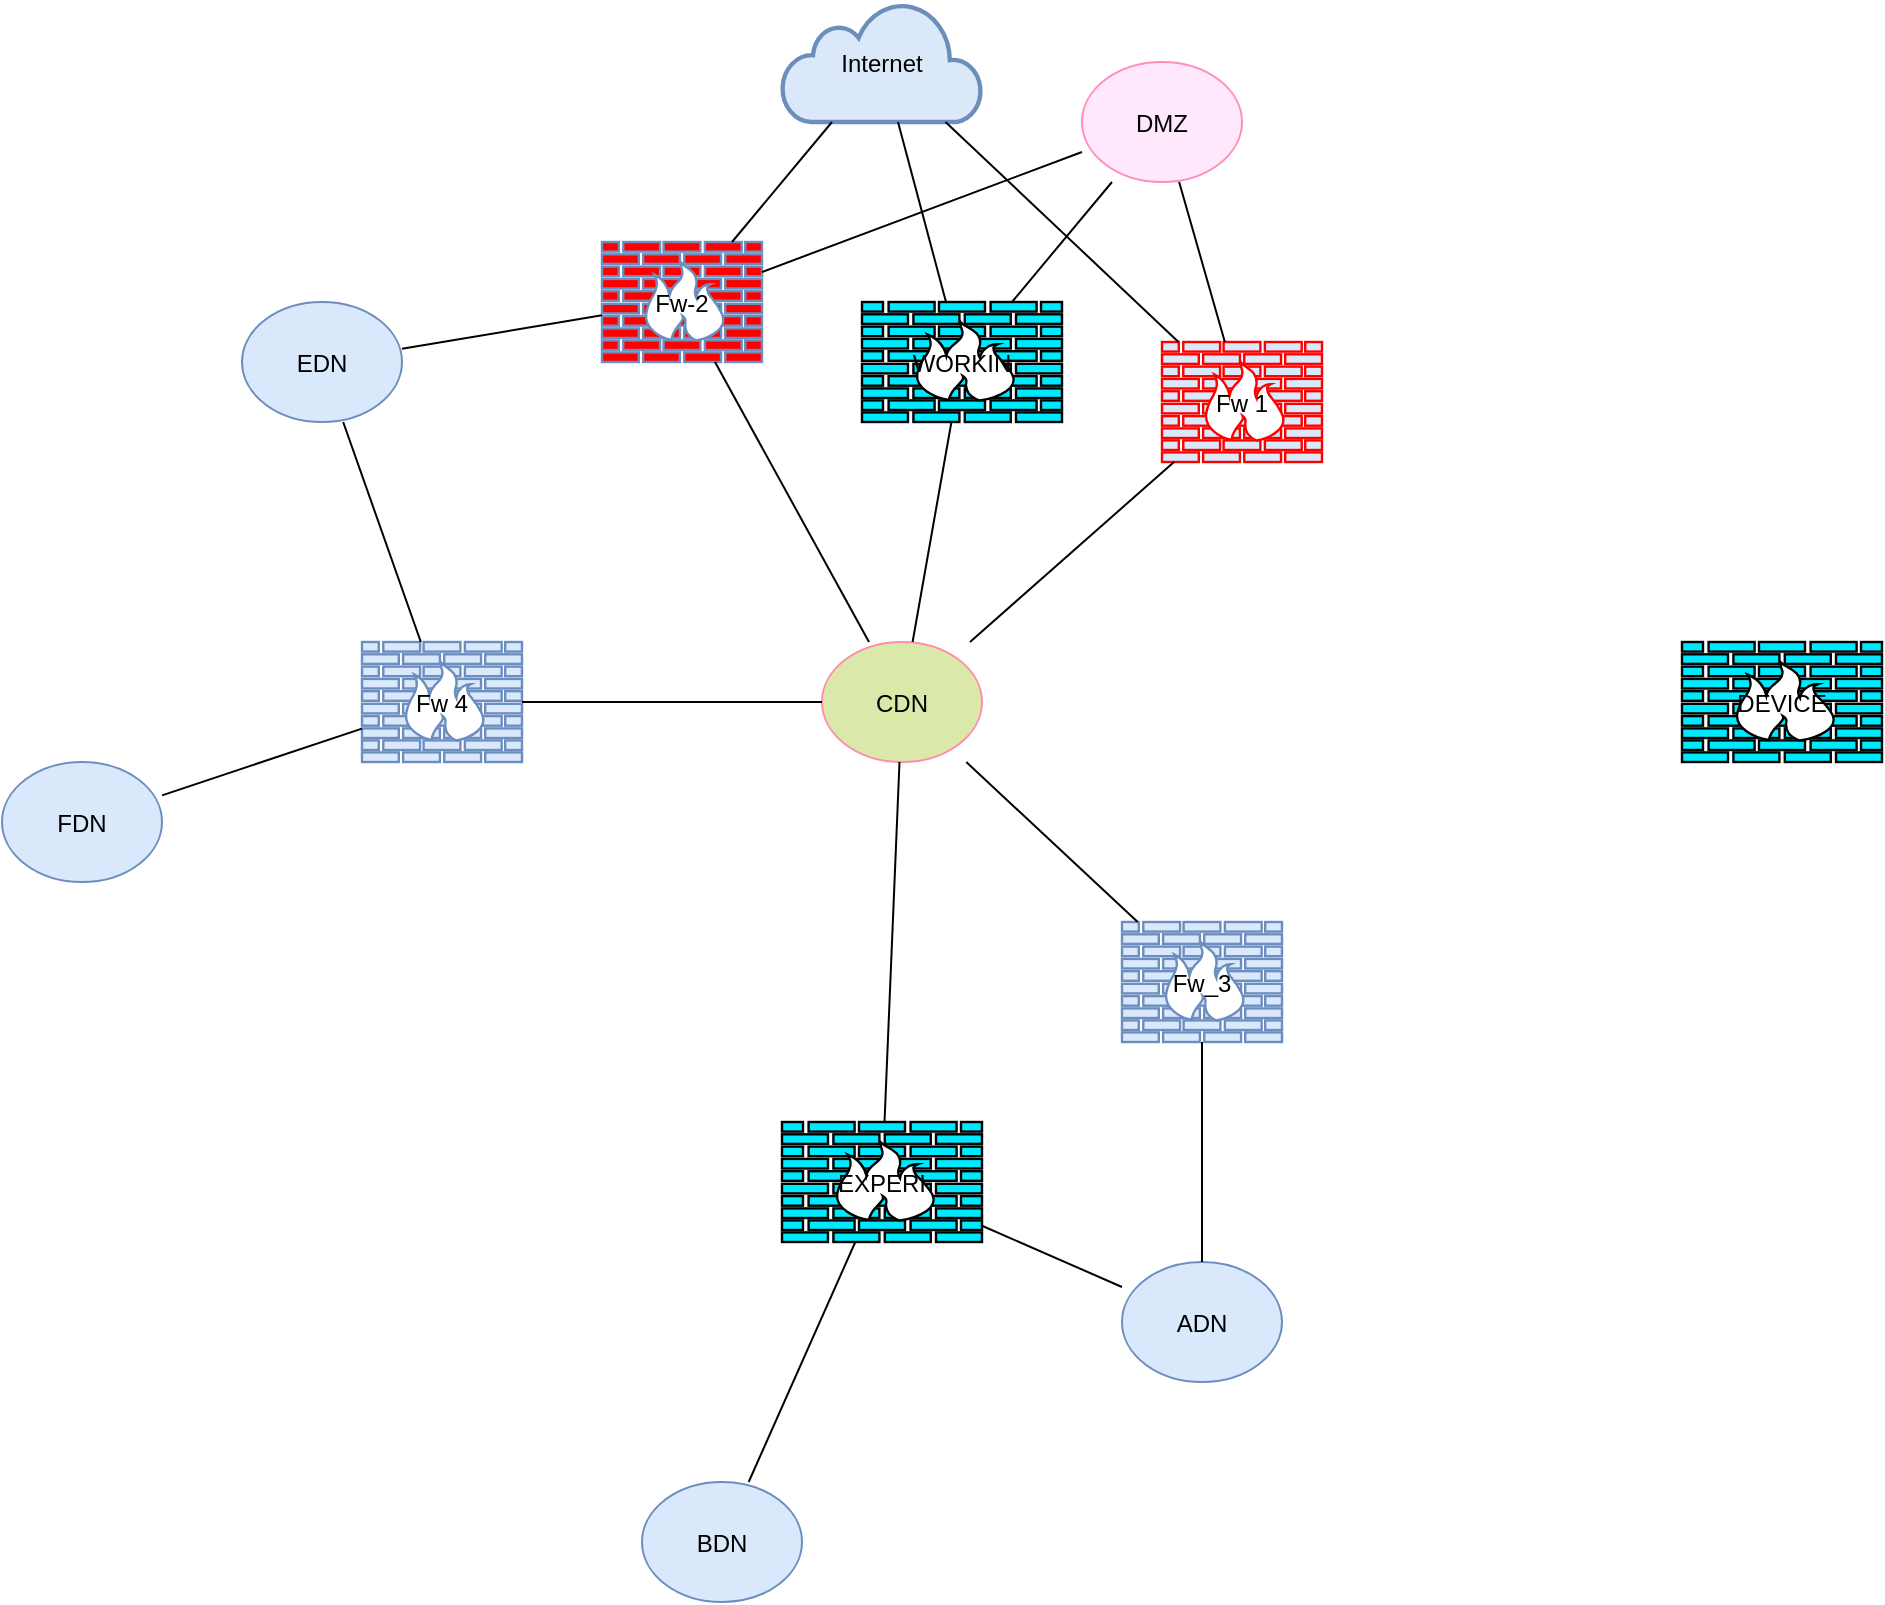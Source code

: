 <mxfile version="13.0.3" type="device"><diagram id="yZgxjb2l4Iv_dVyOVF1v" name="Page-1"><mxGraphModel dx="1324" dy="1164" grid="1" gridSize="10" guides="1" tooltips="1" connect="1" arrows="1" fold="1" page="1" pageScale="1" pageWidth="1169" pageHeight="827" math="0" shadow="0"><root><mxCell id="0"/><mxCell id="1" parent="0"/><UserObject label="%node%" node="Fw 1" placeholders="1" id="C54ru9-urPXhL3qcpIsw-399"><mxCell style="shape=mxgraph.networks.firewall;rounded=1;fillColor=#dae8fc;strokeColor=#ff0000;" vertex="1" parent="1"><mxGeometry x="600" y="190" width="80" height="60" as="geometry"/></mxCell></UserObject><UserObject label="%node%" node="Fw-2" placeholders="1" id="C54ru9-urPXhL3qcpIsw-400"><mxCell style="shape=mxgraph.networks.firewall;rounded=1;fillColor=#ff0000;strokeColor=#6c8ebf;" vertex="1" parent="1"><mxGeometry x="320" y="140" width="80" height="60" as="geometry"/></mxCell></UserObject><UserObject label="%node%" node="Fw_3" placeholders="1" id="C54ru9-urPXhL3qcpIsw-401"><mxCell style="shape=mxgraph.networks.firewall;rounded=1;fillColor=#dae8fc;strokeColor=#6c8ebf;" vertex="1" parent="1"><mxGeometry x="580" y="480" width="80" height="60" as="geometry"/></mxCell></UserObject><UserObject label="%node%" node="Fw 4" placeholders="1" id="C54ru9-urPXhL3qcpIsw-402"><mxCell style="shape=mxgraph.networks.firewall;rounded=1;fillColor=#dae8fc;strokeColor=#6c8ebf;" vertex="1" parent="1"><mxGeometry x="200" y="340" width="80" height="60" as="geometry"/></mxCell></UserObject><UserObject label="%node%" node="Internet" placeholders="1" id="C54ru9-urPXhL3qcpIsw-403"><mxCell style="shape=mxgraph.networks.cloud;rounded=1;fillColor=#dae8fa;strokeColor=#6c8eba;" vertex="1" parent="1"><mxGeometry x="410" y="20" width="100" height="60" as="geometry"/></mxCell></UserObject><UserObject label="%node%" node="ADN" placeholders="1" id="C54ru9-urPXhL3qcpIsw-404"><mxCell style="shape=ellipse;rounded=1;fillColor=#dae8fc;strokeColor=#6c8ebf;" vertex="1" parent="1"><mxGeometry x="580" y="650" width="80" height="60" as="geometry"/></mxCell></UserObject><UserObject label="%node%" node="BDN" placeholders="1" id="C54ru9-urPXhL3qcpIsw-405"><mxCell style="shape=ellipse;rounded=1;fillColor=#dae8fc;strokeColor=#6c8ebf;" vertex="1" parent="1"><mxGeometry x="340" y="760" width="80" height="60" as="geometry"/></mxCell></UserObject><UserObject label="%node%" node="CDN" placeholders="1" id="C54ru9-urPXhL3qcpIsw-406"><mxCell style="shape=ellipse;rounded=1;fillColor=#dae8aa;strokeColor=#ff8eaa;" vertex="1" parent="1"><mxGeometry x="430" y="340" width="80" height="60" as="geometry"/></mxCell></UserObject><UserObject label="%node%" node="DMZ" placeholders="1" id="C54ru9-urPXhL3qcpIsw-407"><mxCell style="shape=ellipse;rounded=1;fillColor=#ffe8fc;strokeColor=#ff8ebf;" vertex="1" parent="1"><mxGeometry x="560" y="50" width="80" height="60" as="geometry"/></mxCell></UserObject><UserObject label="%node%" node="EDN" placeholders="1" id="C54ru9-urPXhL3qcpIsw-408"><mxCell style="shape=ellipse;rounded=1;fillColor=#dae8fc;strokeColor=#6c8eba;" vertex="1" parent="1"><mxGeometry x="140" y="170" width="80" height="60" as="geometry"/></mxCell></UserObject><UserObject label="%node%" node="FDN" placeholders="1" id="C54ru9-urPXhL3qcpIsw-409"><mxCell style="shape=ellipse;rounded=1;fillColor=#dae8fc;strokeColor=#6c8ebf;" vertex="1" parent="1"><mxGeometry x="20" y="400" width="80" height="60" as="geometry"/></mxCell></UserObject><UserObject label="%node%" node="EXPERI" placeholders="1" id="C54ru9-urPXhL3qcpIsw-410"><mxCell style="shape=mxgraph.networks.firewall;rounded=1;fillColor=#00e8fc;strokeColor=#000000;" vertex="1" parent="1"><mxGeometry x="410" y="580" width="100" height="60" as="geometry"/></mxCell></UserObject><UserObject label="%node%" node="WORKIN" placeholders="1" id="C54ru9-urPXhL3qcpIsw-411"><mxCell style="shape=mxgraph.networks.firewall;rounded=1;fillColor=#00e8fc;strokeColor=#000000;" vertex="1" parent="1"><mxGeometry x="450" y="170" width="100" height="60" as="geometry"/></mxCell></UserObject><UserObject label="%node%" node="DEVICE" placeholders="1" id="C54ru9-urPXhL3qcpIsw-412"><mxCell style="shape=mxgraph.networks.firewall;rounded=1;fillColor=#00e8fc;strokeColor=#000000;" vertex="1" parent="1"><mxGeometry x="860" y="340" width="100" height="60" as="geometry"/></mxCell></UserObject><mxCell id="C54ru9-urPXhL3qcpIsw-413" value="" style="curved=1;endArrow=none;noEdgeStyle=1;" edge="1" parent="1" source="C54ru9-urPXhL3qcpIsw-399" target="C54ru9-urPXhL3qcpIsw-403"><mxGeometry relative="1" as="geometry"/></mxCell><mxCell id="C54ru9-urPXhL3qcpIsw-414" value="" style="curved=1;endArrow=none;noEdgeStyle=1;" edge="1" parent="1" source="C54ru9-urPXhL3qcpIsw-399" target="C54ru9-urPXhL3qcpIsw-406"><mxGeometry relative="1" as="geometry"/></mxCell><mxCell id="C54ru9-urPXhL3qcpIsw-415" value="" style="curved=1;endArrow=none;noEdgeStyle=1;" edge="1" parent="1" source="C54ru9-urPXhL3qcpIsw-399" target="C54ru9-urPXhL3qcpIsw-407"><mxGeometry relative="1" as="geometry"/></mxCell><mxCell id="C54ru9-urPXhL3qcpIsw-416" value="" style="curved=1;endArrow=none;noEdgeStyle=1;" edge="1" parent="1" source="C54ru9-urPXhL3qcpIsw-400" target="C54ru9-urPXhL3qcpIsw-403"><mxGeometry relative="1" as="geometry"/></mxCell><mxCell id="C54ru9-urPXhL3qcpIsw-417" value="" style="curved=1;endArrow=none;noEdgeStyle=1;" edge="1" parent="1" source="C54ru9-urPXhL3qcpIsw-400" target="C54ru9-urPXhL3qcpIsw-406"><mxGeometry relative="1" as="geometry"/></mxCell><mxCell id="C54ru9-urPXhL3qcpIsw-418" value="" style="curved=1;endArrow=none;noEdgeStyle=1;" edge="1" parent="1" source="C54ru9-urPXhL3qcpIsw-400" target="C54ru9-urPXhL3qcpIsw-407"><mxGeometry relative="1" as="geometry"/></mxCell><mxCell id="C54ru9-urPXhL3qcpIsw-419" value="" style="curved=1;endArrow=none;noEdgeStyle=1;" edge="1" parent="1" source="C54ru9-urPXhL3qcpIsw-400" target="C54ru9-urPXhL3qcpIsw-408"><mxGeometry relative="1" as="geometry"/></mxCell><mxCell id="C54ru9-urPXhL3qcpIsw-420" value="" style="curved=1;endArrow=none;noEdgeStyle=1;" edge="1" parent="1" source="C54ru9-urPXhL3qcpIsw-401" target="C54ru9-urPXhL3qcpIsw-404"><mxGeometry relative="1" as="geometry"/></mxCell><mxCell id="C54ru9-urPXhL3qcpIsw-421" value="" style="curved=1;endArrow=none;noEdgeStyle=1;" edge="1" parent="1" source="C54ru9-urPXhL3qcpIsw-401" target="C54ru9-urPXhL3qcpIsw-406"><mxGeometry relative="1" as="geometry"/></mxCell><mxCell id="C54ru9-urPXhL3qcpIsw-422" value="" style="curved=1;endArrow=none;noEdgeStyle=1;" edge="1" parent="1" source="C54ru9-urPXhL3qcpIsw-402" target="C54ru9-urPXhL3qcpIsw-406"><mxGeometry relative="1" as="geometry"/></mxCell><mxCell id="C54ru9-urPXhL3qcpIsw-423" value="" style="curved=1;endArrow=none;noEdgeStyle=1;" edge="1" parent="1" source="C54ru9-urPXhL3qcpIsw-402" target="C54ru9-urPXhL3qcpIsw-408"><mxGeometry relative="1" as="geometry"/></mxCell><mxCell id="C54ru9-urPXhL3qcpIsw-424" value="" style="curved=1;endArrow=none;noEdgeStyle=1;" edge="1" parent="1" source="C54ru9-urPXhL3qcpIsw-402" target="C54ru9-urPXhL3qcpIsw-409"><mxGeometry relative="1" as="geometry"/></mxCell><mxCell id="C54ru9-urPXhL3qcpIsw-425" value="" style="curved=1;endArrow=none;noEdgeStyle=1;" edge="1" parent="1" source="C54ru9-urPXhL3qcpIsw-410" target="C54ru9-urPXhL3qcpIsw-404"><mxGeometry relative="1" as="geometry"/></mxCell><mxCell id="C54ru9-urPXhL3qcpIsw-426" value="" style="curved=1;endArrow=none;noEdgeStyle=1;" edge="1" parent="1" source="C54ru9-urPXhL3qcpIsw-410" target="C54ru9-urPXhL3qcpIsw-405"><mxGeometry relative="1" as="geometry"/></mxCell><mxCell id="C54ru9-urPXhL3qcpIsw-427" value="" style="curved=1;endArrow=none;noEdgeStyle=1;" edge="1" parent="1" source="C54ru9-urPXhL3qcpIsw-410" target="C54ru9-urPXhL3qcpIsw-406"><mxGeometry relative="1" as="geometry"/></mxCell><mxCell id="C54ru9-urPXhL3qcpIsw-428" value="" style="curved=1;endArrow=none;noEdgeStyle=1;" edge="1" parent="1" source="C54ru9-urPXhL3qcpIsw-411" target="C54ru9-urPXhL3qcpIsw-403"><mxGeometry relative="1" as="geometry"/></mxCell><mxCell id="C54ru9-urPXhL3qcpIsw-429" value="" style="curved=1;endArrow=none;noEdgeStyle=1;" edge="1" parent="1" source="C54ru9-urPXhL3qcpIsw-411" target="C54ru9-urPXhL3qcpIsw-406"><mxGeometry relative="1" as="geometry"/></mxCell><mxCell id="C54ru9-urPXhL3qcpIsw-430" value="" style="curved=1;endArrow=none;noEdgeStyle=1;" edge="1" parent="1" source="C54ru9-urPXhL3qcpIsw-411" target="C54ru9-urPXhL3qcpIsw-407"><mxGeometry relative="1" as="geometry"/></mxCell></root></mxGraphModel></diagram></mxfile>